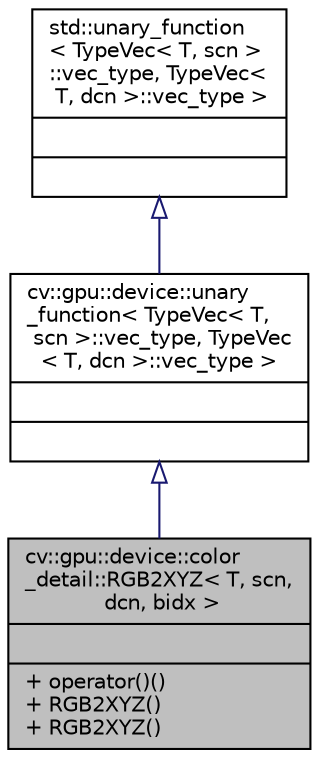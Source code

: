 digraph "cv::gpu::device::color_detail::RGB2XYZ&lt; T, scn, dcn, bidx &gt;"
{
 // LATEX_PDF_SIZE
  edge [fontname="Helvetica",fontsize="10",labelfontname="Helvetica",labelfontsize="10"];
  node [fontname="Helvetica",fontsize="10",shape=record];
  Node1 [label="{cv::gpu::device::color\l_detail::RGB2XYZ\< T, scn,\l dcn, bidx \>\n||+ operator()()\l+ RGB2XYZ()\l+ RGB2XYZ()\l}",height=0.2,width=0.4,color="black", fillcolor="grey75", style="filled", fontcolor="black",tooltip=" "];
  Node2 -> Node1 [dir="back",color="midnightblue",fontsize="10",style="solid",arrowtail="onormal",fontname="Helvetica"];
  Node2 [label="{cv::gpu::device::unary\l_function\< TypeVec\< T,\l scn \>::vec_type, TypeVec\l\< T, dcn \>::vec_type \>\n||}",height=0.2,width=0.4,color="black", fillcolor="white", style="filled",URL="$structcv_1_1gpu_1_1device_1_1unary__function.html",tooltip=" "];
  Node3 -> Node2 [dir="back",color="midnightblue",fontsize="10",style="solid",arrowtail="onormal",fontname="Helvetica"];
  Node3 [label="{std::unary_function\l\< TypeVec\< T, scn \>\l::vec_type, TypeVec\<\l T, dcn \>::vec_type \>\n||}",height=0.2,width=0.4,color="black", fillcolor="white", style="filled",tooltip=" "];
}
